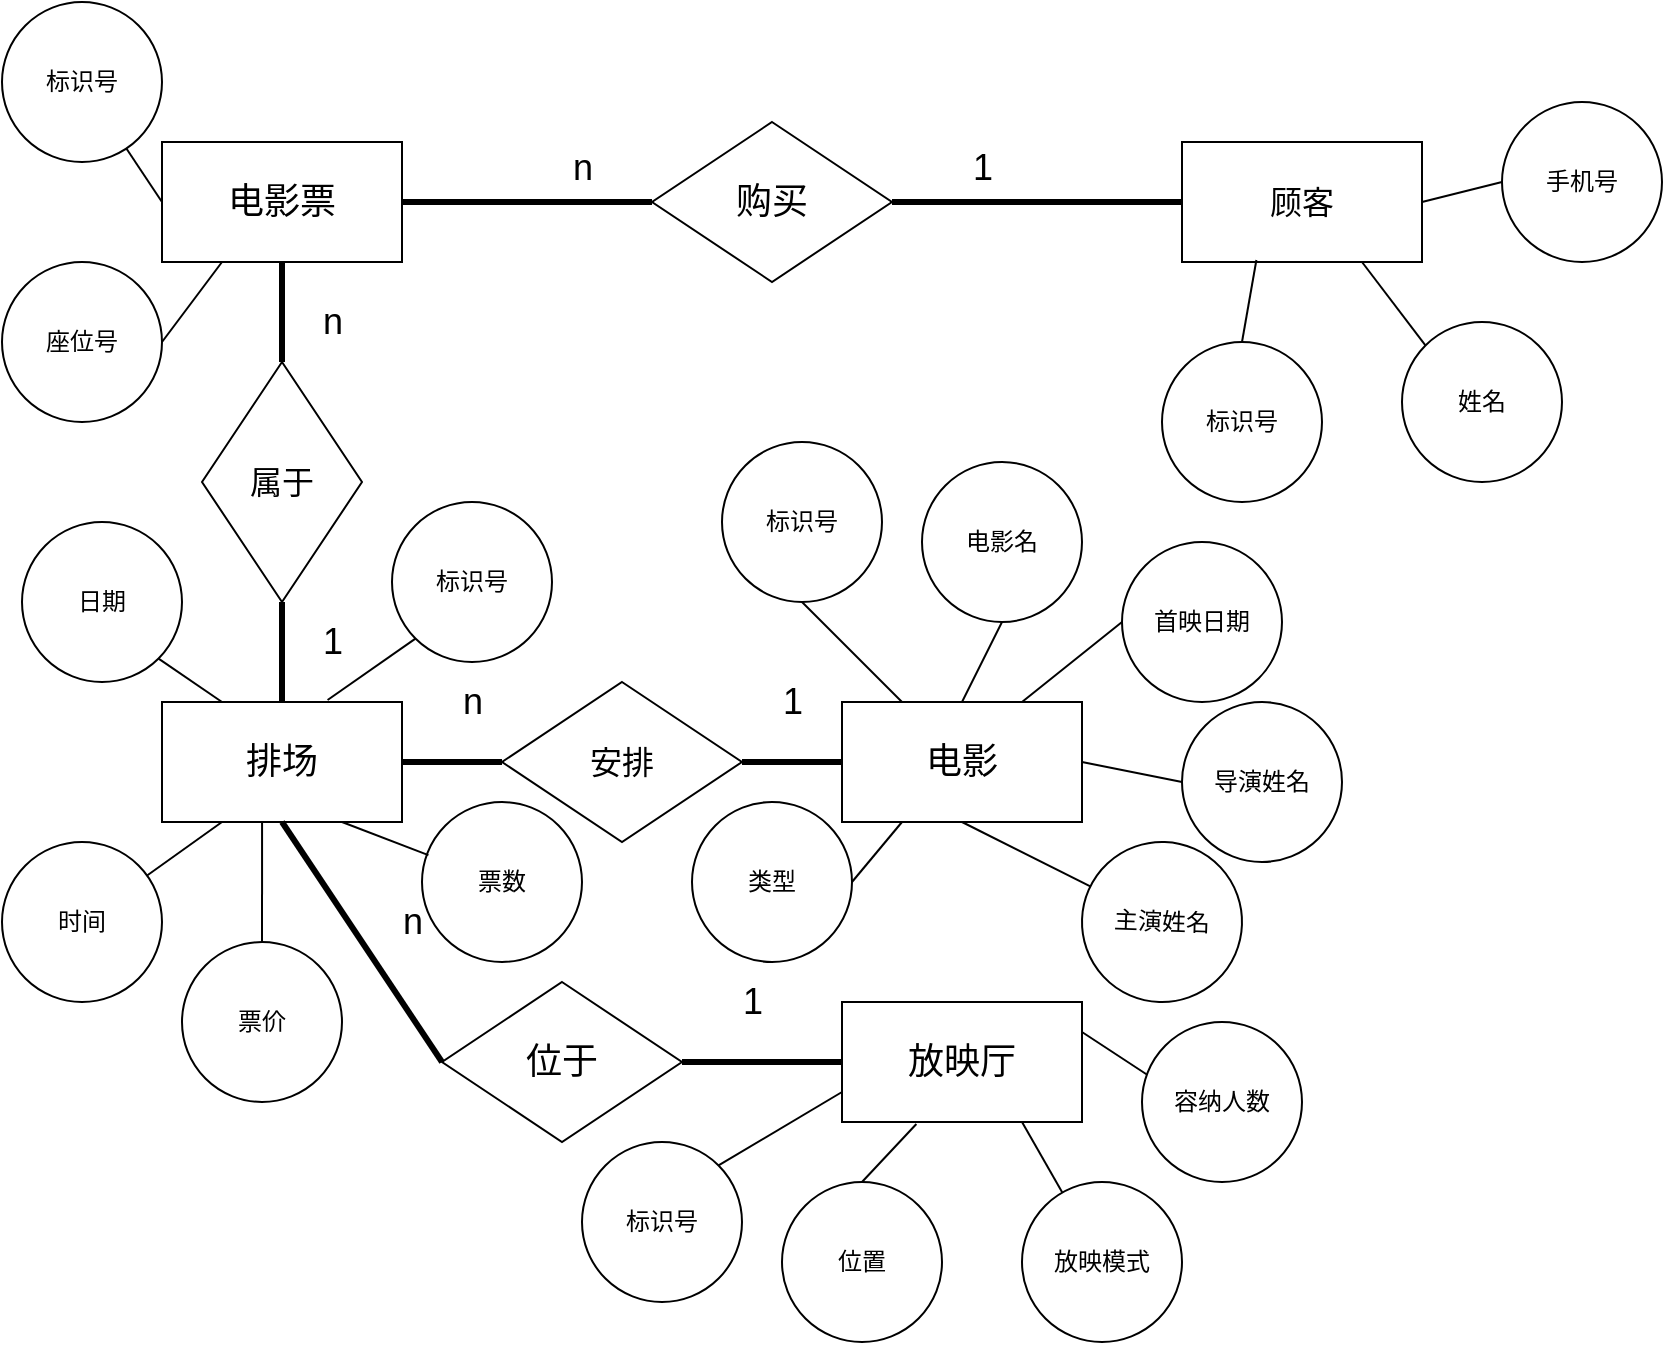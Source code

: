 <mxfile version="21.2.1" type="device">
  <diagram id="R2lEEEUBdFMjLlhIrx00" name="Page-1">
    <mxGraphModel dx="1036" dy="614" grid="1" gridSize="10" guides="1" tooltips="1" connect="1" arrows="1" fold="1" page="1" pageScale="1" pageWidth="850" pageHeight="1100" math="0" shadow="0" extFonts="Permanent Marker^https://fonts.googleapis.com/css?family=Permanent+Marker">
      <root>
        <mxCell id="0" />
        <mxCell id="1" parent="0" />
        <mxCell id="vkpEIRztwGfgksNnj3PI-1" value="&lt;font style=&quot;font-size: 18px;&quot;&gt;电影票&lt;/font&gt;" style="rounded=0;whiteSpace=wrap;html=1;" vertex="1" parent="1">
          <mxGeometry x="90" y="160" width="120" height="60" as="geometry" />
        </mxCell>
        <mxCell id="vkpEIRztwGfgksNnj3PI-2" value="&lt;font size=&quot;3&quot;&gt;顾客&lt;/font&gt;" style="rounded=0;whiteSpace=wrap;html=1;" vertex="1" parent="1">
          <mxGeometry x="600" y="160" width="120" height="60" as="geometry" />
        </mxCell>
        <mxCell id="vkpEIRztwGfgksNnj3PI-3" value="&lt;font style=&quot;font-size: 18px;&quot;&gt;放映厅&lt;/font&gt;" style="rounded=0;whiteSpace=wrap;html=1;" vertex="1" parent="1">
          <mxGeometry x="430" y="590" width="120" height="60" as="geometry" />
        </mxCell>
        <mxCell id="vkpEIRztwGfgksNnj3PI-4" value="&lt;font style=&quot;font-size: 18px;&quot;&gt;排场&lt;/font&gt;" style="rounded=0;whiteSpace=wrap;html=1;" vertex="1" parent="1">
          <mxGeometry x="90" y="440" width="120" height="60" as="geometry" />
        </mxCell>
        <mxCell id="vkpEIRztwGfgksNnj3PI-5" value="&lt;font style=&quot;font-size: 18px;&quot;&gt;电影&lt;/font&gt;" style="rounded=0;whiteSpace=wrap;html=1;" vertex="1" parent="1">
          <mxGeometry x="430" y="440" width="120" height="60" as="geometry" />
        </mxCell>
        <mxCell id="vkpEIRztwGfgksNnj3PI-6" value="&lt;font style=&quot;font-size: 18px;&quot;&gt;购买&lt;/font&gt;" style="rhombus;whiteSpace=wrap;html=1;" vertex="1" parent="1">
          <mxGeometry x="335" y="150" width="120" height="80" as="geometry" />
        </mxCell>
        <mxCell id="vkpEIRztwGfgksNnj3PI-7" value="&lt;font size=&quot;3&quot;&gt;安排&lt;/font&gt;" style="rhombus;whiteSpace=wrap;html=1;" vertex="1" parent="1">
          <mxGeometry x="260" y="430" width="120" height="80" as="geometry" />
        </mxCell>
        <mxCell id="vkpEIRztwGfgksNnj3PI-8" value="&lt;font size=&quot;3&quot;&gt;属于&lt;/font&gt;" style="rhombus;whiteSpace=wrap;html=1;" vertex="1" parent="1">
          <mxGeometry x="110" y="270" width="80" height="120" as="geometry" />
        </mxCell>
        <mxCell id="vkpEIRztwGfgksNnj3PI-9" value="&lt;font style=&quot;font-size: 18px;&quot;&gt;位于&lt;/font&gt;" style="rhombus;whiteSpace=wrap;html=1;" vertex="1" parent="1">
          <mxGeometry x="230" y="580" width="120" height="80" as="geometry" />
        </mxCell>
        <mxCell id="vkpEIRztwGfgksNnj3PI-13" value="" style="endArrow=none;html=1;rounded=0;strokeWidth=3;exitX=1;exitY=0.5;exitDx=0;exitDy=0;entryX=0;entryY=0.5;entryDx=0;entryDy=0;" edge="1" parent="1" source="vkpEIRztwGfgksNnj3PI-1" target="vkpEIRztwGfgksNnj3PI-6">
          <mxGeometry width="50" height="50" relative="1" as="geometry">
            <mxPoint x="320" y="285" as="sourcePoint" />
            <mxPoint x="370" y="235" as="targetPoint" />
          </mxGeometry>
        </mxCell>
        <mxCell id="vkpEIRztwGfgksNnj3PI-14" value="" style="endArrow=none;html=1;rounded=0;strokeWidth=3;exitX=1;exitY=0.5;exitDx=0;exitDy=0;entryX=0;entryY=0.5;entryDx=0;entryDy=0;" edge="1" parent="1" source="vkpEIRztwGfgksNnj3PI-6" target="vkpEIRztwGfgksNnj3PI-2">
          <mxGeometry width="50" height="50" relative="1" as="geometry">
            <mxPoint x="455" y="189.5" as="sourcePoint" />
            <mxPoint x="560" y="190" as="targetPoint" />
          </mxGeometry>
        </mxCell>
        <mxCell id="vkpEIRztwGfgksNnj3PI-15" value="&lt;font style=&quot;font-size: 18px;&quot;&gt;1&lt;/font&gt;" style="text;html=1;align=center;verticalAlign=middle;resizable=0;points=[];autosize=1;strokeColor=none;fillColor=none;" vertex="1" parent="1">
          <mxGeometry x="485" y="153" width="30" height="40" as="geometry" />
        </mxCell>
        <mxCell id="vkpEIRztwGfgksNnj3PI-16" value="&lt;font style=&quot;font-size: 18px;&quot;&gt;n&lt;/font&gt;" style="text;html=1;align=center;verticalAlign=middle;resizable=0;points=[];autosize=1;strokeColor=none;fillColor=none;" vertex="1" parent="1">
          <mxGeometry x="285" y="153" width="30" height="40" as="geometry" />
        </mxCell>
        <mxCell id="vkpEIRztwGfgksNnj3PI-17" value="" style="endArrow=none;html=1;rounded=0;entryX=0.5;entryY=1;entryDx=0;entryDy=0;exitX=0.5;exitY=0;exitDx=0;exitDy=0;strokeWidth=3;" edge="1" parent="1" source="vkpEIRztwGfgksNnj3PI-8" target="vkpEIRztwGfgksNnj3PI-1">
          <mxGeometry width="50" height="50" relative="1" as="geometry">
            <mxPoint x="430" y="430" as="sourcePoint" />
            <mxPoint x="480" y="380" as="targetPoint" />
          </mxGeometry>
        </mxCell>
        <mxCell id="vkpEIRztwGfgksNnj3PI-19" value="" style="endArrow=none;html=1;rounded=0;entryX=0.5;entryY=1;entryDx=0;entryDy=0;strokeWidth=3;" edge="1" parent="1" source="vkpEIRztwGfgksNnj3PI-4" target="vkpEIRztwGfgksNnj3PI-8">
          <mxGeometry width="50" height="50" relative="1" as="geometry">
            <mxPoint x="189.5" y="440" as="sourcePoint" />
            <mxPoint x="189.5" y="390" as="targetPoint" />
          </mxGeometry>
        </mxCell>
        <mxCell id="vkpEIRztwGfgksNnj3PI-20" value="" style="endArrow=none;html=1;rounded=0;strokeWidth=3;exitX=1;exitY=0.5;exitDx=0;exitDy=0;entryX=0;entryY=0.5;entryDx=0;entryDy=0;" edge="1" parent="1" source="vkpEIRztwGfgksNnj3PI-4" target="vkpEIRztwGfgksNnj3PI-7">
          <mxGeometry width="50" height="50" relative="1" as="geometry">
            <mxPoint x="430" y="430" as="sourcePoint" />
            <mxPoint x="480" y="380" as="targetPoint" />
          </mxGeometry>
        </mxCell>
        <mxCell id="vkpEIRztwGfgksNnj3PI-21" value="" style="endArrow=none;html=1;rounded=0;strokeWidth=3;entryX=0;entryY=0.5;entryDx=0;entryDy=0;exitX=1;exitY=0.5;exitDx=0;exitDy=0;" edge="1" parent="1" source="vkpEIRztwGfgksNnj3PI-7" target="vkpEIRztwGfgksNnj3PI-5">
          <mxGeometry width="50" height="50" relative="1" as="geometry">
            <mxPoint x="430" y="470" as="sourcePoint" />
            <mxPoint x="325" y="480" as="targetPoint" />
          </mxGeometry>
        </mxCell>
        <mxCell id="vkpEIRztwGfgksNnj3PI-22" value="" style="endArrow=none;html=1;rounded=0;strokeWidth=3;entryX=0;entryY=0.5;entryDx=0;entryDy=0;exitX=0.5;exitY=1;exitDx=0;exitDy=0;" edge="1" parent="1" source="vkpEIRztwGfgksNnj3PI-4" target="vkpEIRztwGfgksNnj3PI-9">
          <mxGeometry width="50" height="50" relative="1" as="geometry">
            <mxPoint x="580" y="530" as="sourcePoint" />
            <mxPoint x="630" y="530" as="targetPoint" />
          </mxGeometry>
        </mxCell>
        <mxCell id="vkpEIRztwGfgksNnj3PI-23" value="" style="endArrow=none;html=1;rounded=0;strokeWidth=3;entryX=0;entryY=0.5;entryDx=0;entryDy=0;exitX=1;exitY=0.5;exitDx=0;exitDy=0;" edge="1" parent="1" source="vkpEIRztwGfgksNnj3PI-9" target="vkpEIRztwGfgksNnj3PI-3">
          <mxGeometry width="50" height="50" relative="1" as="geometry">
            <mxPoint x="560" y="480" as="sourcePoint" />
            <mxPoint x="620" y="480" as="targetPoint" />
          </mxGeometry>
        </mxCell>
        <mxCell id="vkpEIRztwGfgksNnj3PI-24" value="&lt;font style=&quot;font-size: 18px;&quot;&gt;n&lt;/font&gt;" style="text;html=1;align=center;verticalAlign=middle;resizable=0;points=[];autosize=1;strokeColor=none;fillColor=none;" vertex="1" parent="1">
          <mxGeometry x="160" y="230" width="30" height="40" as="geometry" />
        </mxCell>
        <mxCell id="vkpEIRztwGfgksNnj3PI-25" value="&lt;font style=&quot;font-size: 18px;&quot;&gt;n&lt;/font&gt;" style="text;html=1;align=center;verticalAlign=middle;resizable=0;points=[];autosize=1;strokeColor=none;fillColor=none;" vertex="1" parent="1">
          <mxGeometry x="230" y="420" width="30" height="40" as="geometry" />
        </mxCell>
        <mxCell id="vkpEIRztwGfgksNnj3PI-26" value="&lt;font style=&quot;font-size: 18px;&quot;&gt;n&lt;/font&gt;" style="text;html=1;align=center;verticalAlign=middle;resizable=0;points=[];autosize=1;strokeColor=none;fillColor=none;" vertex="1" parent="1">
          <mxGeometry x="200" y="530" width="30" height="40" as="geometry" />
        </mxCell>
        <mxCell id="vkpEIRztwGfgksNnj3PI-27" value="&lt;font style=&quot;font-size: 18px;&quot;&gt;1&lt;/font&gt;" style="text;html=1;align=center;verticalAlign=middle;resizable=0;points=[];autosize=1;strokeColor=none;fillColor=none;" vertex="1" parent="1">
          <mxGeometry x="160" y="390" width="30" height="40" as="geometry" />
        </mxCell>
        <mxCell id="vkpEIRztwGfgksNnj3PI-28" value="&lt;font style=&quot;font-size: 18px;&quot;&gt;1&lt;/font&gt;" style="text;html=1;align=center;verticalAlign=middle;resizable=0;points=[];autosize=1;strokeColor=none;fillColor=none;" vertex="1" parent="1">
          <mxGeometry x="390" y="420" width="30" height="40" as="geometry" />
        </mxCell>
        <mxCell id="vkpEIRztwGfgksNnj3PI-29" value="&lt;font style=&quot;font-size: 18px;&quot;&gt;1&lt;/font&gt;" style="text;html=1;align=center;verticalAlign=middle;resizable=0;points=[];autosize=1;strokeColor=none;fillColor=none;" vertex="1" parent="1">
          <mxGeometry x="370" y="570" width="30" height="40" as="geometry" />
        </mxCell>
        <mxCell id="vkpEIRztwGfgksNnj3PI-30" value="标识号" style="ellipse;whiteSpace=wrap;html=1;aspect=fixed;" vertex="1" parent="1">
          <mxGeometry x="590" y="260" width="80" height="80" as="geometry" />
        </mxCell>
        <mxCell id="vkpEIRztwGfgksNnj3PI-31" value="姓名" style="ellipse;whiteSpace=wrap;html=1;aspect=fixed;" vertex="1" parent="1">
          <mxGeometry x="710" y="250" width="80" height="80" as="geometry" />
        </mxCell>
        <mxCell id="vkpEIRztwGfgksNnj3PI-32" value="手机号" style="ellipse;whiteSpace=wrap;html=1;aspect=fixed;" vertex="1" parent="1">
          <mxGeometry x="760" y="140" width="80" height="80" as="geometry" />
        </mxCell>
        <mxCell id="vkpEIRztwGfgksNnj3PI-33" value="" style="endArrow=none;html=1;rounded=0;entryX=0;entryY=0.5;entryDx=0;entryDy=0;exitX=1;exitY=0.5;exitDx=0;exitDy=0;" edge="1" parent="1" source="vkpEIRztwGfgksNnj3PI-2" target="vkpEIRztwGfgksNnj3PI-32">
          <mxGeometry width="50" height="50" relative="1" as="geometry">
            <mxPoint x="500" y="420" as="sourcePoint" />
            <mxPoint x="550" y="370" as="targetPoint" />
          </mxGeometry>
        </mxCell>
        <mxCell id="vkpEIRztwGfgksNnj3PI-34" value="" style="endArrow=none;html=1;rounded=0;entryX=0.5;entryY=0;entryDx=0;entryDy=0;exitX=0.31;exitY=0.983;exitDx=0;exitDy=0;exitPerimeter=0;" edge="1" parent="1" source="vkpEIRztwGfgksNnj3PI-2" target="vkpEIRztwGfgksNnj3PI-30">
          <mxGeometry width="50" height="50" relative="1" as="geometry">
            <mxPoint x="500" y="420" as="sourcePoint" />
            <mxPoint x="550" y="370" as="targetPoint" />
          </mxGeometry>
        </mxCell>
        <mxCell id="vkpEIRztwGfgksNnj3PI-35" value="" style="endArrow=none;html=1;rounded=0;entryX=0;entryY=0;entryDx=0;entryDy=0;exitX=0.75;exitY=1;exitDx=0;exitDy=0;" edge="1" parent="1" source="vkpEIRztwGfgksNnj3PI-2" target="vkpEIRztwGfgksNnj3PI-31">
          <mxGeometry width="50" height="50" relative="1" as="geometry">
            <mxPoint x="500" y="420" as="sourcePoint" />
            <mxPoint x="550" y="370" as="targetPoint" />
          </mxGeometry>
        </mxCell>
        <mxCell id="vkpEIRztwGfgksNnj3PI-36" value="导演姓名" style="ellipse;whiteSpace=wrap;html=1;aspect=fixed;" vertex="1" parent="1">
          <mxGeometry x="600" y="440" width="80" height="80" as="geometry" />
        </mxCell>
        <mxCell id="vkpEIRztwGfgksNnj3PI-37" value="首映日期" style="ellipse;whiteSpace=wrap;html=1;aspect=fixed;" vertex="1" parent="1">
          <mxGeometry x="570" y="360" width="80" height="80" as="geometry" />
        </mxCell>
        <mxCell id="vkpEIRztwGfgksNnj3PI-38" value="电影名" style="ellipse;whiteSpace=wrap;html=1;aspect=fixed;" vertex="1" parent="1">
          <mxGeometry x="470" y="320" width="80" height="80" as="geometry" />
        </mxCell>
        <mxCell id="vkpEIRztwGfgksNnj3PI-39" value="标识号" style="ellipse;whiteSpace=wrap;html=1;aspect=fixed;" vertex="1" parent="1">
          <mxGeometry x="370" y="310" width="80" height="80" as="geometry" />
        </mxCell>
        <mxCell id="vkpEIRztwGfgksNnj3PI-40" value="主演姓名" style="ellipse;whiteSpace=wrap;html=1;aspect=fixed;rotation=2;" vertex="1" parent="1">
          <mxGeometry x="550" y="510" width="80" height="80" as="geometry" />
        </mxCell>
        <mxCell id="vkpEIRztwGfgksNnj3PI-41" value="" style="endArrow=none;html=1;rounded=0;exitX=0.5;exitY=1;exitDx=0;exitDy=0;entryX=0.25;entryY=0;entryDx=0;entryDy=0;" edge="1" parent="1" source="vkpEIRztwGfgksNnj3PI-39" target="vkpEIRztwGfgksNnj3PI-5">
          <mxGeometry width="50" height="50" relative="1" as="geometry">
            <mxPoint x="500" y="420" as="sourcePoint" />
            <mxPoint x="550" y="370" as="targetPoint" />
          </mxGeometry>
        </mxCell>
        <mxCell id="vkpEIRztwGfgksNnj3PI-42" value="" style="endArrow=none;html=1;rounded=0;exitX=0.5;exitY=0;exitDx=0;exitDy=0;entryX=0.5;entryY=1;entryDx=0;entryDy=0;" edge="1" parent="1" source="vkpEIRztwGfgksNnj3PI-5" target="vkpEIRztwGfgksNnj3PI-38">
          <mxGeometry width="50" height="50" relative="1" as="geometry">
            <mxPoint x="500" y="420" as="sourcePoint" />
            <mxPoint x="550" y="370" as="targetPoint" />
          </mxGeometry>
        </mxCell>
        <mxCell id="vkpEIRztwGfgksNnj3PI-43" value="" style="endArrow=none;html=1;rounded=0;exitX=0.75;exitY=0;exitDx=0;exitDy=0;entryX=0;entryY=0.5;entryDx=0;entryDy=0;" edge="1" parent="1" source="vkpEIRztwGfgksNnj3PI-5" target="vkpEIRztwGfgksNnj3PI-37">
          <mxGeometry width="50" height="50" relative="1" as="geometry">
            <mxPoint x="500" y="420" as="sourcePoint" />
            <mxPoint x="550" y="370" as="targetPoint" />
          </mxGeometry>
        </mxCell>
        <mxCell id="vkpEIRztwGfgksNnj3PI-44" value="" style="endArrow=none;html=1;rounded=0;exitX=1;exitY=0.5;exitDx=0;exitDy=0;entryX=0;entryY=0.5;entryDx=0;entryDy=0;" edge="1" parent="1" source="vkpEIRztwGfgksNnj3PI-5" target="vkpEIRztwGfgksNnj3PI-36">
          <mxGeometry width="50" height="50" relative="1" as="geometry">
            <mxPoint x="500" y="420" as="sourcePoint" />
            <mxPoint x="550" y="370" as="targetPoint" />
          </mxGeometry>
        </mxCell>
        <mxCell id="vkpEIRztwGfgksNnj3PI-45" value="" style="endArrow=none;html=1;rounded=0;exitX=0.5;exitY=1;exitDx=0;exitDy=0;" edge="1" parent="1" source="vkpEIRztwGfgksNnj3PI-5" target="vkpEIRztwGfgksNnj3PI-40">
          <mxGeometry width="50" height="50" relative="1" as="geometry">
            <mxPoint x="500" y="420" as="sourcePoint" />
            <mxPoint x="550" y="370" as="targetPoint" />
          </mxGeometry>
        </mxCell>
        <mxCell id="vkpEIRztwGfgksNnj3PI-46" value="标识号" style="ellipse;whiteSpace=wrap;html=1;aspect=fixed;" vertex="1" parent="1">
          <mxGeometry x="205" y="340" width="80" height="80" as="geometry" />
        </mxCell>
        <mxCell id="vkpEIRztwGfgksNnj3PI-47" value="日期" style="ellipse;whiteSpace=wrap;html=1;aspect=fixed;" vertex="1" parent="1">
          <mxGeometry x="20" y="350" width="80" height="80" as="geometry" />
        </mxCell>
        <mxCell id="vkpEIRztwGfgksNnj3PI-48" value="时间" style="ellipse;whiteSpace=wrap;html=1;aspect=fixed;" vertex="1" parent="1">
          <mxGeometry x="10" y="510" width="80" height="80" as="geometry" />
        </mxCell>
        <mxCell id="vkpEIRztwGfgksNnj3PI-49" value="票价" style="ellipse;whiteSpace=wrap;html=1;aspect=fixed;" vertex="1" parent="1">
          <mxGeometry x="100" y="560" width="80" height="80" as="geometry" />
        </mxCell>
        <mxCell id="vkpEIRztwGfgksNnj3PI-50" value="" style="endArrow=none;html=1;rounded=0;exitX=1;exitY=1;exitDx=0;exitDy=0;entryX=0.25;entryY=0;entryDx=0;entryDy=0;" edge="1" parent="1" source="vkpEIRztwGfgksNnj3PI-47" target="vkpEIRztwGfgksNnj3PI-4">
          <mxGeometry width="50" height="50" relative="1" as="geometry">
            <mxPoint x="470" y="430" as="sourcePoint" />
            <mxPoint x="520" y="380" as="targetPoint" />
          </mxGeometry>
        </mxCell>
        <mxCell id="vkpEIRztwGfgksNnj3PI-51" value="" style="endArrow=none;html=1;rounded=0;entryX=0.25;entryY=1;entryDx=0;entryDy=0;" edge="1" parent="1" source="vkpEIRztwGfgksNnj3PI-48" target="vkpEIRztwGfgksNnj3PI-4">
          <mxGeometry width="50" height="50" relative="1" as="geometry">
            <mxPoint x="240" y="300" as="sourcePoint" />
            <mxPoint x="290" y="250" as="targetPoint" />
          </mxGeometry>
        </mxCell>
        <mxCell id="vkpEIRztwGfgksNnj3PI-52" value="" style="endArrow=none;html=1;rounded=0;exitX=0.417;exitY=0.997;exitDx=0;exitDy=0;exitPerimeter=0;entryX=0.5;entryY=0;entryDx=0;entryDy=0;" edge="1" parent="1" source="vkpEIRztwGfgksNnj3PI-4" target="vkpEIRztwGfgksNnj3PI-49">
          <mxGeometry width="50" height="50" relative="1" as="geometry">
            <mxPoint x="250" y="310" as="sourcePoint" />
            <mxPoint x="300" y="260" as="targetPoint" />
          </mxGeometry>
        </mxCell>
        <mxCell id="vkpEIRztwGfgksNnj3PI-53" value="" style="endArrow=none;html=1;rounded=0;exitX=0.69;exitY=-0.017;exitDx=0;exitDy=0;exitPerimeter=0;entryX=0;entryY=1;entryDx=0;entryDy=0;" edge="1" parent="1" source="vkpEIRztwGfgksNnj3PI-4" target="vkpEIRztwGfgksNnj3PI-46">
          <mxGeometry width="50" height="50" relative="1" as="geometry">
            <mxPoint x="260" y="320" as="sourcePoint" />
            <mxPoint x="310" y="270" as="targetPoint" />
          </mxGeometry>
        </mxCell>
        <mxCell id="vkpEIRztwGfgksNnj3PI-54" value="标识号" style="ellipse;whiteSpace=wrap;html=1;aspect=fixed;" vertex="1" parent="1">
          <mxGeometry x="10" y="90" width="80" height="80" as="geometry" />
        </mxCell>
        <mxCell id="vkpEIRztwGfgksNnj3PI-55" value="座位号" style="ellipse;whiteSpace=wrap;html=1;aspect=fixed;" vertex="1" parent="1">
          <mxGeometry x="10" y="220" width="80" height="80" as="geometry" />
        </mxCell>
        <mxCell id="vkpEIRztwGfgksNnj3PI-56" value="" style="endArrow=none;html=1;rounded=0;exitX=1;exitY=0.5;exitDx=0;exitDy=0;entryX=0.25;entryY=1;entryDx=0;entryDy=0;" edge="1" parent="1" source="vkpEIRztwGfgksNnj3PI-55" target="vkpEIRztwGfgksNnj3PI-1">
          <mxGeometry width="50" height="50" relative="1" as="geometry">
            <mxPoint x="200" y="270" as="sourcePoint" />
            <mxPoint x="250" y="220" as="targetPoint" />
          </mxGeometry>
        </mxCell>
        <mxCell id="vkpEIRztwGfgksNnj3PI-57" value="" style="endArrow=none;html=1;rounded=0;entryX=0;entryY=0.5;entryDx=0;entryDy=0;" edge="1" parent="1" source="vkpEIRztwGfgksNnj3PI-54" target="vkpEIRztwGfgksNnj3PI-1">
          <mxGeometry width="50" height="50" relative="1" as="geometry">
            <mxPoint x="100" y="270" as="sourcePoint" />
            <mxPoint x="130" y="230" as="targetPoint" />
          </mxGeometry>
        </mxCell>
        <mxCell id="vkpEIRztwGfgksNnj3PI-58" value="容纳人数" style="ellipse;whiteSpace=wrap;html=1;aspect=fixed;" vertex="1" parent="1">
          <mxGeometry x="580" y="600" width="80" height="80" as="geometry" />
        </mxCell>
        <mxCell id="vkpEIRztwGfgksNnj3PI-59" value="放映模式" style="ellipse;whiteSpace=wrap;html=1;aspect=fixed;" vertex="1" parent="1">
          <mxGeometry x="520" y="680" width="80" height="80" as="geometry" />
        </mxCell>
        <mxCell id="vkpEIRztwGfgksNnj3PI-60" value="位置" style="ellipse;whiteSpace=wrap;html=1;aspect=fixed;" vertex="1" parent="1">
          <mxGeometry x="400" y="680" width="80" height="80" as="geometry" />
        </mxCell>
        <mxCell id="vkpEIRztwGfgksNnj3PI-61" value="票数" style="ellipse;whiteSpace=wrap;html=1;aspect=fixed;" vertex="1" parent="1">
          <mxGeometry x="220" y="490" width="80" height="80" as="geometry" />
        </mxCell>
        <mxCell id="vkpEIRztwGfgksNnj3PI-62" value="" style="endArrow=none;html=1;rounded=0;exitX=0.75;exitY=1;exitDx=0;exitDy=0;entryX=0.04;entryY=0.332;entryDx=0;entryDy=0;entryPerimeter=0;" edge="1" parent="1" source="vkpEIRztwGfgksNnj3PI-4" target="vkpEIRztwGfgksNnj3PI-61">
          <mxGeometry width="50" height="50" relative="1" as="geometry">
            <mxPoint x="470" y="430" as="sourcePoint" />
            <mxPoint x="520" y="380" as="targetPoint" />
          </mxGeometry>
        </mxCell>
        <mxCell id="vkpEIRztwGfgksNnj3PI-63" value="标识号" style="ellipse;whiteSpace=wrap;html=1;aspect=fixed;" vertex="1" parent="1">
          <mxGeometry x="300" y="660" width="80" height="80" as="geometry" />
        </mxCell>
        <mxCell id="vkpEIRztwGfgksNnj3PI-64" value="" style="endArrow=none;html=1;rounded=0;entryX=0.03;entryY=0.328;entryDx=0;entryDy=0;entryPerimeter=0;exitX=1;exitY=0.25;exitDx=0;exitDy=0;" edge="1" parent="1" source="vkpEIRztwGfgksNnj3PI-3" target="vkpEIRztwGfgksNnj3PI-58">
          <mxGeometry width="50" height="50" relative="1" as="geometry">
            <mxPoint x="110" y="730" as="sourcePoint" />
            <mxPoint x="160" y="680" as="targetPoint" />
          </mxGeometry>
        </mxCell>
        <mxCell id="vkpEIRztwGfgksNnj3PI-65" value="" style="endArrow=none;html=1;rounded=0;entryX=0.75;entryY=1;entryDx=0;entryDy=0;" edge="1" parent="1" source="vkpEIRztwGfgksNnj3PI-59" target="vkpEIRztwGfgksNnj3PI-3">
          <mxGeometry width="50" height="50" relative="1" as="geometry">
            <mxPoint x="120" y="740" as="sourcePoint" />
            <mxPoint x="170" y="690" as="targetPoint" />
          </mxGeometry>
        </mxCell>
        <mxCell id="vkpEIRztwGfgksNnj3PI-66" value="" style="endArrow=none;html=1;rounded=0;entryX=0.31;entryY=1.017;entryDx=0;entryDy=0;entryPerimeter=0;exitX=0.5;exitY=0;exitDx=0;exitDy=0;" edge="1" parent="1" source="vkpEIRztwGfgksNnj3PI-60" target="vkpEIRztwGfgksNnj3PI-3">
          <mxGeometry width="50" height="50" relative="1" as="geometry">
            <mxPoint x="130" y="750" as="sourcePoint" />
            <mxPoint x="180" y="700" as="targetPoint" />
          </mxGeometry>
        </mxCell>
        <mxCell id="vkpEIRztwGfgksNnj3PI-67" value="" style="endArrow=none;html=1;rounded=0;entryX=0;entryY=0.75;entryDx=0;entryDy=0;exitX=1;exitY=0;exitDx=0;exitDy=0;" edge="1" parent="1" source="vkpEIRztwGfgksNnj3PI-63" target="vkpEIRztwGfgksNnj3PI-3">
          <mxGeometry width="50" height="50" relative="1" as="geometry">
            <mxPoint x="140" y="760" as="sourcePoint" />
            <mxPoint x="190" y="710" as="targetPoint" />
          </mxGeometry>
        </mxCell>
        <mxCell id="vkpEIRztwGfgksNnj3PI-68" value="类型" style="ellipse;whiteSpace=wrap;html=1;aspect=fixed;" vertex="1" parent="1">
          <mxGeometry x="355" y="490" width="80" height="80" as="geometry" />
        </mxCell>
        <mxCell id="vkpEIRztwGfgksNnj3PI-69" value="" style="endArrow=none;html=1;rounded=0;exitX=1;exitY=0.5;exitDx=0;exitDy=0;entryX=0.25;entryY=1;entryDx=0;entryDy=0;" edge="1" parent="1" source="vkpEIRztwGfgksNnj3PI-68" target="vkpEIRztwGfgksNnj3PI-5">
          <mxGeometry width="50" height="50" relative="1" as="geometry">
            <mxPoint x="470" y="430" as="sourcePoint" />
            <mxPoint x="520" y="380" as="targetPoint" />
          </mxGeometry>
        </mxCell>
      </root>
    </mxGraphModel>
  </diagram>
</mxfile>

